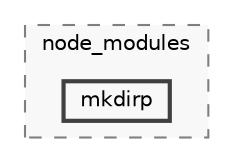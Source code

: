 digraph "backend/node_modules/mkdirp"
{
 // LATEX_PDF_SIZE
  bgcolor="transparent";
  edge [fontname=Helvetica,fontsize=10,labelfontname=Helvetica,labelfontsize=10];
  node [fontname=Helvetica,fontsize=10,shape=box,height=0.2,width=0.4];
  compound=true
  subgraph clusterdir_86dbea9de526ba50b112ba867d8b4b1f {
    graph [ bgcolor="#f8f8f8", pencolor="grey50", label="node_modules", fontname=Helvetica,fontsize=10 style="filled,dashed", URL="dir_86dbea9de526ba50b112ba867d8b4b1f.html",tooltip=""]
  dir_046afdcb600b3c1c2887ea709a8f2d0a [label="mkdirp", fillcolor="#f8f8f8", color="grey25", style="filled,bold", URL="dir_046afdcb600b3c1c2887ea709a8f2d0a.html",tooltip=""];
  }
}
